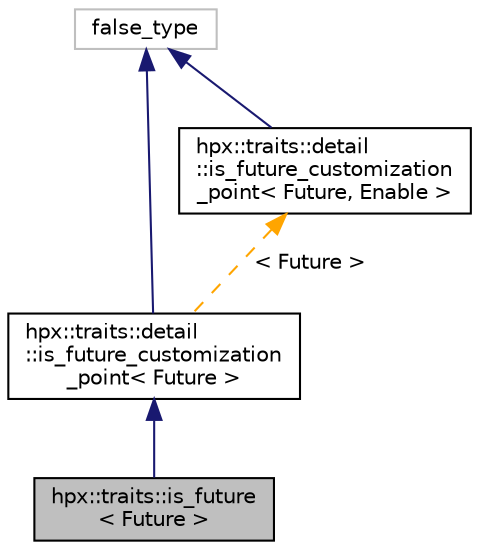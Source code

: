digraph "hpx::traits::is_future&lt; Future &gt;"
{
  edge [fontname="Helvetica",fontsize="10",labelfontname="Helvetica",labelfontsize="10"];
  node [fontname="Helvetica",fontsize="10",shape=record];
  Node17 [label="hpx::traits::is_future\l\< Future \>",height=0.2,width=0.4,color="black", fillcolor="grey75", style="filled", fontcolor="black"];
  Node18 -> Node17 [dir="back",color="midnightblue",fontsize="10",style="solid",fontname="Helvetica"];
  Node18 [label="hpx::traits::detail\l::is_future_customization\l_point\< Future \>",height=0.2,width=0.4,color="black", fillcolor="white", style="filled",URL="$d9/d0b/structhpx_1_1traits_1_1detail_1_1is__future__customization__point.html"];
  Node19 -> Node18 [dir="back",color="midnightblue",fontsize="10",style="solid",fontname="Helvetica"];
  Node19 [label="false_type",height=0.2,width=0.4,color="grey75", fillcolor="white", style="filled"];
  Node20 -> Node18 [dir="back",color="orange",fontsize="10",style="dashed",label=" \< Future \>" ,fontname="Helvetica"];
  Node20 [label="hpx::traits::detail\l::is_future_customization\l_point\< Future, Enable \>",height=0.2,width=0.4,color="black", fillcolor="white", style="filled",URL="$d9/d0b/structhpx_1_1traits_1_1detail_1_1is__future__customization__point.html"];
  Node19 -> Node20 [dir="back",color="midnightblue",fontsize="10",style="solid",fontname="Helvetica"];
}
